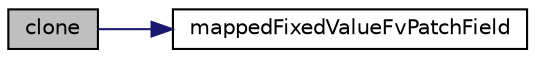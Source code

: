 digraph "clone"
{
  bgcolor="transparent";
  edge [fontname="Helvetica",fontsize="10",labelfontname="Helvetica",labelfontsize="10"];
  node [fontname="Helvetica",fontsize="10",shape=record];
  rankdir="LR";
  Node1 [label="clone",height=0.2,width=0.4,color="black", fillcolor="grey75", style="filled", fontcolor="black"];
  Node1 -> Node2 [color="midnightblue",fontsize="10",style="solid",fontname="Helvetica"];
  Node2 [label="mappedFixedValueFvPatchField",height=0.2,width=0.4,color="black",URL="$a01447.html#aac902eccc2442736fe4afc1e0474d1e2",tooltip="Construct from patch and internal field. "];
}
